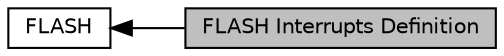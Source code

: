 digraph "FLASH Interrupts Definition"
{
  edge [fontname="Helvetica",fontsize="10",labelfontname="Helvetica",labelfontsize="10"];
  node [fontname="Helvetica",fontsize="10",shape=box];
  rankdir=LR;
  Node2 [label="FLASH",height=0.2,width=0.4,color="black", fillcolor="white", style="filled",URL="$group___f_l_a_s_h.html",tooltip="FLASH HAL module driver."];
  Node1 [label="FLASH Interrupts Definition",height=0.2,width=0.4,color="black", fillcolor="grey75", style="filled", fontcolor="black",tooltip="FLASH Interrupt definition."];
  Node2->Node1 [shape=plaintext, dir="back", style="solid"];
}
